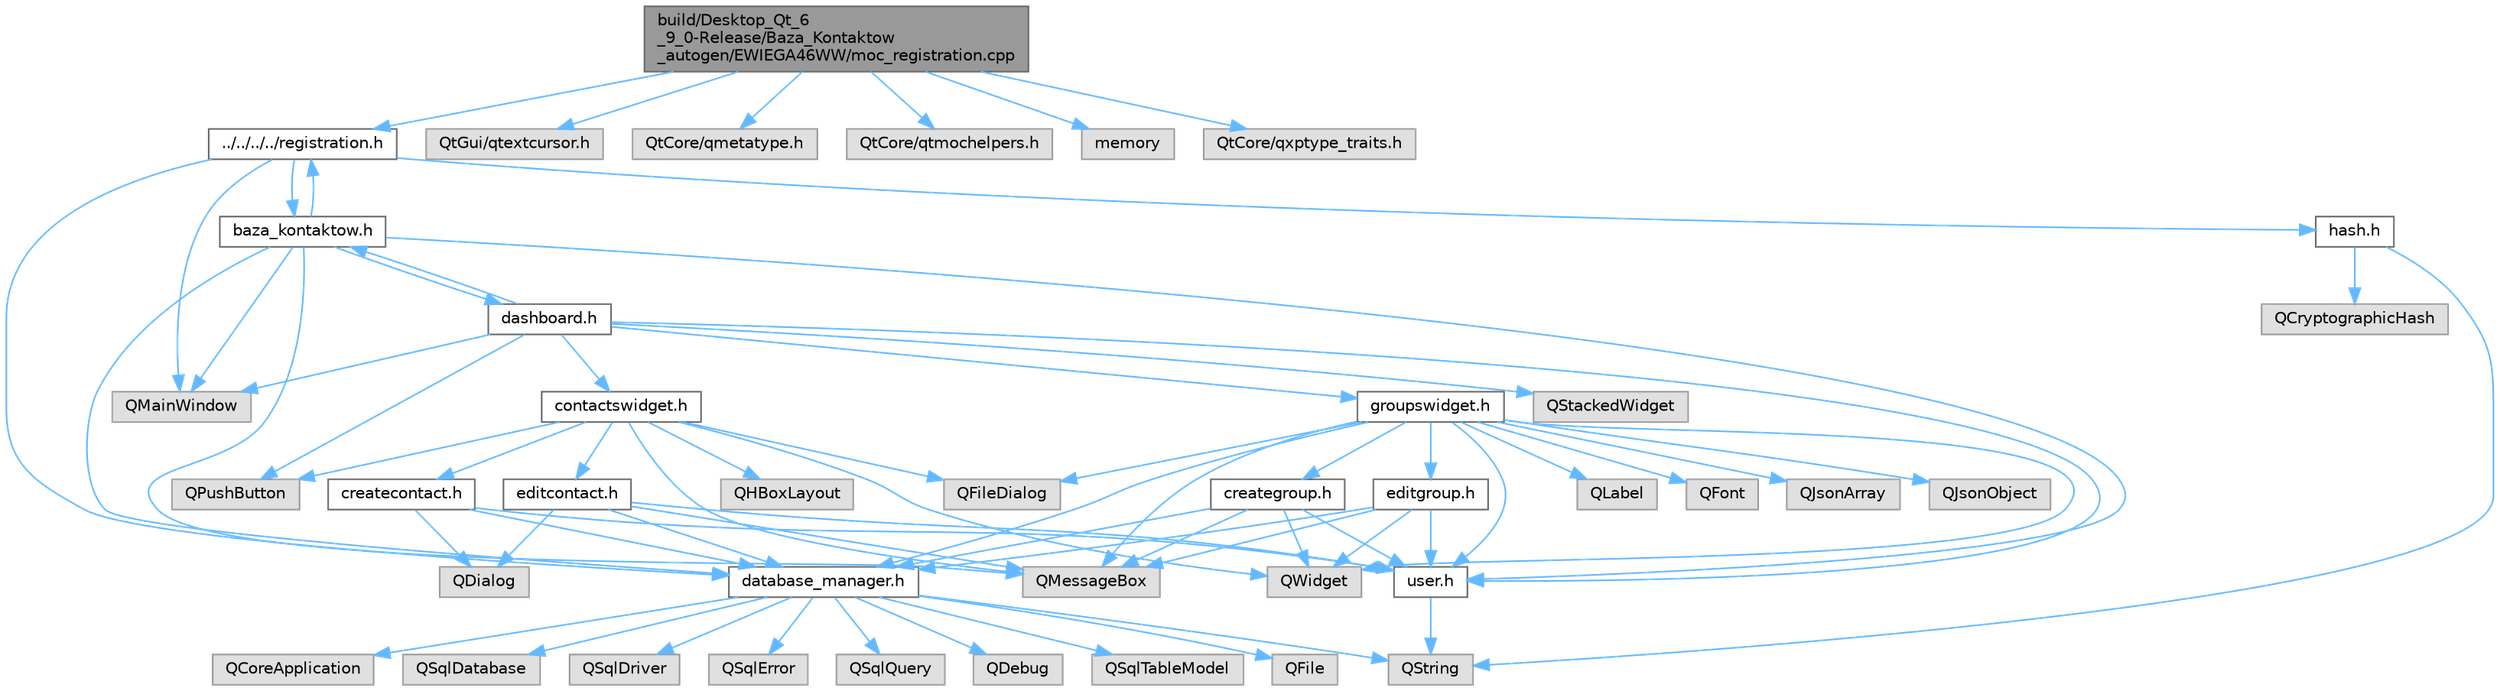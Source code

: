 digraph "build/Desktop_Qt_6_9_0-Release/Baza_Kontaktow_autogen/EWIEGA46WW/moc_registration.cpp"
{
 // LATEX_PDF_SIZE
  bgcolor="transparent";
  edge [fontname=Helvetica,fontsize=10,labelfontname=Helvetica,labelfontsize=10];
  node [fontname=Helvetica,fontsize=10,shape=box,height=0.2,width=0.4];
  Node1 [id="Node000001",label="build/Desktop_Qt_6\l_9_0-Release/Baza_Kontaktow\l_autogen/EWIEGA46WW/moc_registration.cpp",height=0.2,width=0.4,color="gray40", fillcolor="grey60", style="filled", fontcolor="black",tooltip=" "];
  Node1 -> Node2 [id="edge1_Node000001_Node000002",color="steelblue1",style="solid",tooltip=" "];
  Node2 [id="Node000002",label="../../../../registration.h",height=0.2,width=0.4,color="grey40", fillcolor="white", style="filled",URL="$registration_8h.html",tooltip=" "];
  Node2 -> Node3 [id="edge2_Node000002_Node000003",color="steelblue1",style="solid",tooltip=" "];
  Node3 [id="Node000003",label="QMainWindow",height=0.2,width=0.4,color="grey60", fillcolor="#E0E0E0", style="filled",tooltip=" "];
  Node2 -> Node4 [id="edge3_Node000002_Node000004",color="steelblue1",style="solid",tooltip=" "];
  Node4 [id="Node000004",label="baza_kontaktow.h",height=0.2,width=0.4,color="grey40", fillcolor="white", style="filled",URL="$baza__kontaktow_8h.html",tooltip="Definicja klasy Baza_Kontaktow, głównego okna aplikacji, które pojawia się po uruchomieniu programu."];
  Node4 -> Node3 [id="edge4_Node000004_Node000003",color="steelblue1",style="solid",tooltip=" "];
  Node4 -> Node5 [id="edge5_Node000004_Node000005",color="steelblue1",style="solid",tooltip=" "];
  Node5 [id="Node000005",label="QMessageBox",height=0.2,width=0.4,color="grey60", fillcolor="#E0E0E0", style="filled",tooltip=" "];
  Node4 -> Node2 [id="edge6_Node000004_Node000002",color="steelblue1",style="solid",tooltip=" "];
  Node4 -> Node6 [id="edge7_Node000004_Node000006",color="steelblue1",style="solid",tooltip=" "];
  Node6 [id="Node000006",label="dashboard.h",height=0.2,width=0.4,color="grey40", fillcolor="white", style="filled",URL="$dashboard_8h.html",tooltip=" "];
  Node6 -> Node3 [id="edge8_Node000006_Node000003",color="steelblue1",style="solid",tooltip=" "];
  Node6 -> Node7 [id="edge9_Node000006_Node000007",color="steelblue1",style="solid",tooltip=" "];
  Node7 [id="Node000007",label="QStackedWidget",height=0.2,width=0.4,color="grey60", fillcolor="#E0E0E0", style="filled",tooltip=" "];
  Node6 -> Node8 [id="edge10_Node000006_Node000008",color="steelblue1",style="solid",tooltip=" "];
  Node8 [id="Node000008",label="QPushButton",height=0.2,width=0.4,color="grey60", fillcolor="#E0E0E0", style="filled",tooltip=" "];
  Node6 -> Node9 [id="edge11_Node000006_Node000009",color="steelblue1",style="solid",tooltip=" "];
  Node9 [id="Node000009",label="contactswidget.h",height=0.2,width=0.4,color="grey40", fillcolor="white", style="filled",URL="$contactswidget_8h.html",tooltip=" "];
  Node9 -> Node10 [id="edge12_Node000009_Node000010",color="steelblue1",style="solid",tooltip=" "];
  Node10 [id="Node000010",label="QWidget",height=0.2,width=0.4,color="grey60", fillcolor="#E0E0E0", style="filled",tooltip=" "];
  Node9 -> Node5 [id="edge13_Node000009_Node000005",color="steelblue1",style="solid",tooltip=" "];
  Node9 -> Node8 [id="edge14_Node000009_Node000008",color="steelblue1",style="solid",tooltip=" "];
  Node9 -> Node11 [id="edge15_Node000009_Node000011",color="steelblue1",style="solid",tooltip=" "];
  Node11 [id="Node000011",label="QHBoxLayout",height=0.2,width=0.4,color="grey60", fillcolor="#E0E0E0", style="filled",tooltip=" "];
  Node9 -> Node12 [id="edge16_Node000009_Node000012",color="steelblue1",style="solid",tooltip=" "];
  Node12 [id="Node000012",label="QFileDialog",height=0.2,width=0.4,color="grey60", fillcolor="#E0E0E0", style="filled",tooltip=" "];
  Node9 -> Node13 [id="edge17_Node000009_Node000013",color="steelblue1",style="solid",tooltip=" "];
  Node13 [id="Node000013",label="createcontact.h",height=0.2,width=0.4,color="grey40", fillcolor="white", style="filled",URL="$createcontact_8h.html",tooltip=" "];
  Node13 -> Node14 [id="edge18_Node000013_Node000014",color="steelblue1",style="solid",tooltip=" "];
  Node14 [id="Node000014",label="QDialog",height=0.2,width=0.4,color="grey60", fillcolor="#E0E0E0", style="filled",tooltip=" "];
  Node13 -> Node15 [id="edge19_Node000013_Node000015",color="steelblue1",style="solid",tooltip=" "];
  Node15 [id="Node000015",label="database_manager.h",height=0.2,width=0.4,color="grey40", fillcolor="white", style="filled",URL="$database__manager_8h.html",tooltip=" "];
  Node15 -> Node16 [id="edge20_Node000015_Node000016",color="steelblue1",style="solid",tooltip=" "];
  Node16 [id="Node000016",label="QString",height=0.2,width=0.4,color="grey60", fillcolor="#E0E0E0", style="filled",tooltip=" "];
  Node15 -> Node17 [id="edge21_Node000015_Node000017",color="steelblue1",style="solid",tooltip=" "];
  Node17 [id="Node000017",label="QCoreApplication",height=0.2,width=0.4,color="grey60", fillcolor="#E0E0E0", style="filled",tooltip=" "];
  Node15 -> Node18 [id="edge22_Node000015_Node000018",color="steelblue1",style="solid",tooltip=" "];
  Node18 [id="Node000018",label="QSqlDatabase",height=0.2,width=0.4,color="grey60", fillcolor="#E0E0E0", style="filled",tooltip=" "];
  Node15 -> Node19 [id="edge23_Node000015_Node000019",color="steelblue1",style="solid",tooltip=" "];
  Node19 [id="Node000019",label="QSqlDriver",height=0.2,width=0.4,color="grey60", fillcolor="#E0E0E0", style="filled",tooltip=" "];
  Node15 -> Node20 [id="edge24_Node000015_Node000020",color="steelblue1",style="solid",tooltip=" "];
  Node20 [id="Node000020",label="QSqlError",height=0.2,width=0.4,color="grey60", fillcolor="#E0E0E0", style="filled",tooltip=" "];
  Node15 -> Node21 [id="edge25_Node000015_Node000021",color="steelblue1",style="solid",tooltip=" "];
  Node21 [id="Node000021",label="QSqlQuery",height=0.2,width=0.4,color="grey60", fillcolor="#E0E0E0", style="filled",tooltip=" "];
  Node15 -> Node22 [id="edge26_Node000015_Node000022",color="steelblue1",style="solid",tooltip=" "];
  Node22 [id="Node000022",label="QDebug",height=0.2,width=0.4,color="grey60", fillcolor="#E0E0E0", style="filled",tooltip=" "];
  Node15 -> Node23 [id="edge27_Node000015_Node000023",color="steelblue1",style="solid",tooltip=" "];
  Node23 [id="Node000023",label="QSqlTableModel",height=0.2,width=0.4,color="grey60", fillcolor="#E0E0E0", style="filled",tooltip=" "];
  Node15 -> Node24 [id="edge28_Node000015_Node000024",color="steelblue1",style="solid",tooltip=" "];
  Node24 [id="Node000024",label="QFile",height=0.2,width=0.4,color="grey60", fillcolor="#E0E0E0", style="filled",tooltip=" "];
  Node13 -> Node25 [id="edge29_Node000013_Node000025",color="steelblue1",style="solid",tooltip=" "];
  Node25 [id="Node000025",label="user.h",height=0.2,width=0.4,color="grey40", fillcolor="white", style="filled",URL="$user_8h.html",tooltip=" "];
  Node25 -> Node16 [id="edge30_Node000025_Node000016",color="steelblue1",style="solid",tooltip=" "];
  Node9 -> Node26 [id="edge31_Node000009_Node000026",color="steelblue1",style="solid",tooltip=" "];
  Node26 [id="Node000026",label="editcontact.h",height=0.2,width=0.4,color="grey40", fillcolor="white", style="filled",URL="$editcontact_8h.html",tooltip=" "];
  Node26 -> Node14 [id="edge32_Node000026_Node000014",color="steelblue1",style="solid",tooltip=" "];
  Node26 -> Node5 [id="edge33_Node000026_Node000005",color="steelblue1",style="solid",tooltip=" "];
  Node26 -> Node25 [id="edge34_Node000026_Node000025",color="steelblue1",style="solid",tooltip=" "];
  Node26 -> Node15 [id="edge35_Node000026_Node000015",color="steelblue1",style="solid",tooltip=" "];
  Node6 -> Node27 [id="edge36_Node000006_Node000027",color="steelblue1",style="solid",tooltip=" "];
  Node27 [id="Node000027",label="groupswidget.h",height=0.2,width=0.4,color="grey40", fillcolor="white", style="filled",URL="$groupswidget_8h.html",tooltip=" "];
  Node27 -> Node10 [id="edge37_Node000027_Node000010",color="steelblue1",style="solid",tooltip=" "];
  Node27 -> Node28 [id="edge38_Node000027_Node000028",color="steelblue1",style="solid",tooltip=" "];
  Node28 [id="Node000028",label="QLabel",height=0.2,width=0.4,color="grey60", fillcolor="#E0E0E0", style="filled",tooltip=" "];
  Node27 -> Node29 [id="edge39_Node000027_Node000029",color="steelblue1",style="solid",tooltip=" "];
  Node29 [id="Node000029",label="QFont",height=0.2,width=0.4,color="grey60", fillcolor="#E0E0E0", style="filled",tooltip=" "];
  Node27 -> Node5 [id="edge40_Node000027_Node000005",color="steelblue1",style="solid",tooltip=" "];
  Node27 -> Node12 [id="edge41_Node000027_Node000012",color="steelblue1",style="solid",tooltip=" "];
  Node27 -> Node30 [id="edge42_Node000027_Node000030",color="steelblue1",style="solid",tooltip=" "];
  Node30 [id="Node000030",label="QJsonArray",height=0.2,width=0.4,color="grey60", fillcolor="#E0E0E0", style="filled",tooltip=" "];
  Node27 -> Node31 [id="edge43_Node000027_Node000031",color="steelblue1",style="solid",tooltip=" "];
  Node31 [id="Node000031",label="QJsonObject",height=0.2,width=0.4,color="grey60", fillcolor="#E0E0E0", style="filled",tooltip=" "];
  Node27 -> Node32 [id="edge44_Node000027_Node000032",color="steelblue1",style="solid",tooltip=" "];
  Node32 [id="Node000032",label="creategroup.h",height=0.2,width=0.4,color="grey40", fillcolor="white", style="filled",URL="$creategroup_8h.html",tooltip=" "];
  Node32 -> Node10 [id="edge45_Node000032_Node000010",color="steelblue1",style="solid",tooltip=" "];
  Node32 -> Node5 [id="edge46_Node000032_Node000005",color="steelblue1",style="solid",tooltip=" "];
  Node32 -> Node15 [id="edge47_Node000032_Node000015",color="steelblue1",style="solid",tooltip=" "];
  Node32 -> Node25 [id="edge48_Node000032_Node000025",color="steelblue1",style="solid",tooltip=" "];
  Node27 -> Node33 [id="edge49_Node000027_Node000033",color="steelblue1",style="solid",tooltip=" "];
  Node33 [id="Node000033",label="editgroup.h",height=0.2,width=0.4,color="grey40", fillcolor="white", style="filled",URL="$editgroup_8h.html",tooltip=" "];
  Node33 -> Node10 [id="edge50_Node000033_Node000010",color="steelblue1",style="solid",tooltip=" "];
  Node33 -> Node5 [id="edge51_Node000033_Node000005",color="steelblue1",style="solid",tooltip=" "];
  Node33 -> Node15 [id="edge52_Node000033_Node000015",color="steelblue1",style="solid",tooltip=" "];
  Node33 -> Node25 [id="edge53_Node000033_Node000025",color="steelblue1",style="solid",tooltip=" "];
  Node27 -> Node15 [id="edge54_Node000027_Node000015",color="steelblue1",style="solid",tooltip=" "];
  Node27 -> Node25 [id="edge55_Node000027_Node000025",color="steelblue1",style="solid",tooltip=" "];
  Node6 -> Node4 [id="edge56_Node000006_Node000004",color="steelblue1",style="solid",tooltip=" "];
  Node6 -> Node25 [id="edge57_Node000006_Node000025",color="steelblue1",style="solid",tooltip=" "];
  Node4 -> Node25 [id="edge58_Node000004_Node000025",color="steelblue1",style="solid",tooltip=" "];
  Node4 -> Node15 [id="edge59_Node000004_Node000015",color="steelblue1",style="solid",tooltip=" "];
  Node2 -> Node15 [id="edge60_Node000002_Node000015",color="steelblue1",style="solid",tooltip=" "];
  Node2 -> Node34 [id="edge61_Node000002_Node000034",color="steelblue1",style="solid",tooltip=" "];
  Node34 [id="Node000034",label="hash.h",height=0.2,width=0.4,color="grey40", fillcolor="white", style="filled",URL="$hash_8h.html",tooltip=" "];
  Node34 -> Node16 [id="edge62_Node000034_Node000016",color="steelblue1",style="solid",tooltip=" "];
  Node34 -> Node35 [id="edge63_Node000034_Node000035",color="steelblue1",style="solid",tooltip=" "];
  Node35 [id="Node000035",label="QCryptographicHash",height=0.2,width=0.4,color="grey60", fillcolor="#E0E0E0", style="filled",tooltip=" "];
  Node1 -> Node36 [id="edge64_Node000001_Node000036",color="steelblue1",style="solid",tooltip=" "];
  Node36 [id="Node000036",label="QtGui/qtextcursor.h",height=0.2,width=0.4,color="grey60", fillcolor="#E0E0E0", style="filled",tooltip=" "];
  Node1 -> Node37 [id="edge65_Node000001_Node000037",color="steelblue1",style="solid",tooltip=" "];
  Node37 [id="Node000037",label="QtCore/qmetatype.h",height=0.2,width=0.4,color="grey60", fillcolor="#E0E0E0", style="filled",tooltip=" "];
  Node1 -> Node38 [id="edge66_Node000001_Node000038",color="steelblue1",style="solid",tooltip=" "];
  Node38 [id="Node000038",label="QtCore/qtmochelpers.h",height=0.2,width=0.4,color="grey60", fillcolor="#E0E0E0", style="filled",tooltip=" "];
  Node1 -> Node39 [id="edge67_Node000001_Node000039",color="steelblue1",style="solid",tooltip=" "];
  Node39 [id="Node000039",label="memory",height=0.2,width=0.4,color="grey60", fillcolor="#E0E0E0", style="filled",tooltip=" "];
  Node1 -> Node40 [id="edge68_Node000001_Node000040",color="steelblue1",style="solid",tooltip=" "];
  Node40 [id="Node000040",label="QtCore/qxptype_traits.h",height=0.2,width=0.4,color="grey60", fillcolor="#E0E0E0", style="filled",tooltip=" "];
}
